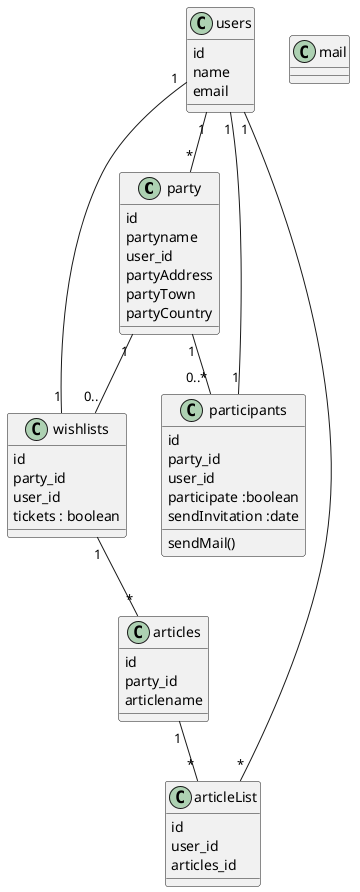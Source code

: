 @startuml
skinparam classAttributeIconSize 0

class party{
    {field} id
    {field} partyname
    {field} user_id
    {field} partyAddress
    {field} partyTown
    {field} partyCountry
}
class users{
    {field} id
    {field} name
    {field} email
}
class wishlists{
    {field} id
    {field} party_id
    {field} user_id
    {field} tickets : boolean

}
class articles{
    {field} id
    {field} party_id
    {field} articlename
    {field} 
}
class articleList{
    {field} id
    {field} user_id
    {field} articles_id
}
class mail
class participants{
    {field} id
    {field} party_id
    {field} user_id
    {field} participate :boolean
    {field} sendInvitation :date
    sendMail()
    
}

users "1"--"*" party
party "1"--"0.." wishlists
users "1"--"1" wishlists
party "1"--"0..*" participants
users "1"--"1" participants
wishlists "1"--"*" articles
users "1"--"*" articleList
articles "1"--"*" articleList

@enduml
